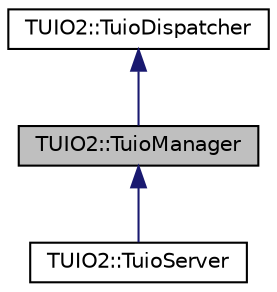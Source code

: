 digraph "TUIO2::TuioManager"
{
 // LATEX_PDF_SIZE
  edge [fontname="Helvetica",fontsize="10",labelfontname="Helvetica",labelfontsize="10"];
  node [fontname="Helvetica",fontsize="10",shape=record];
  Node1 [label="TUIO2::TuioManager",height=0.2,width=0.4,color="black", fillcolor="grey75", style="filled", fontcolor="black",tooltip=" "];
  Node2 -> Node1 [dir="back",color="midnightblue",fontsize="10",style="solid",fontname="Helvetica"];
  Node2 [label="TUIO2::TuioDispatcher",height=0.2,width=0.4,color="black", fillcolor="white", style="filled",URL="$classTUIO2_1_1TuioDispatcher.html",tooltip=" "];
  Node1 -> Node3 [dir="back",color="midnightblue",fontsize="10",style="solid",fontname="Helvetica"];
  Node3 [label="TUIO2::TuioServer",height=0.2,width=0.4,color="black", fillcolor="white", style="filled",URL="$classTUIO2_1_1TuioServer.html",tooltip=" "];
}

